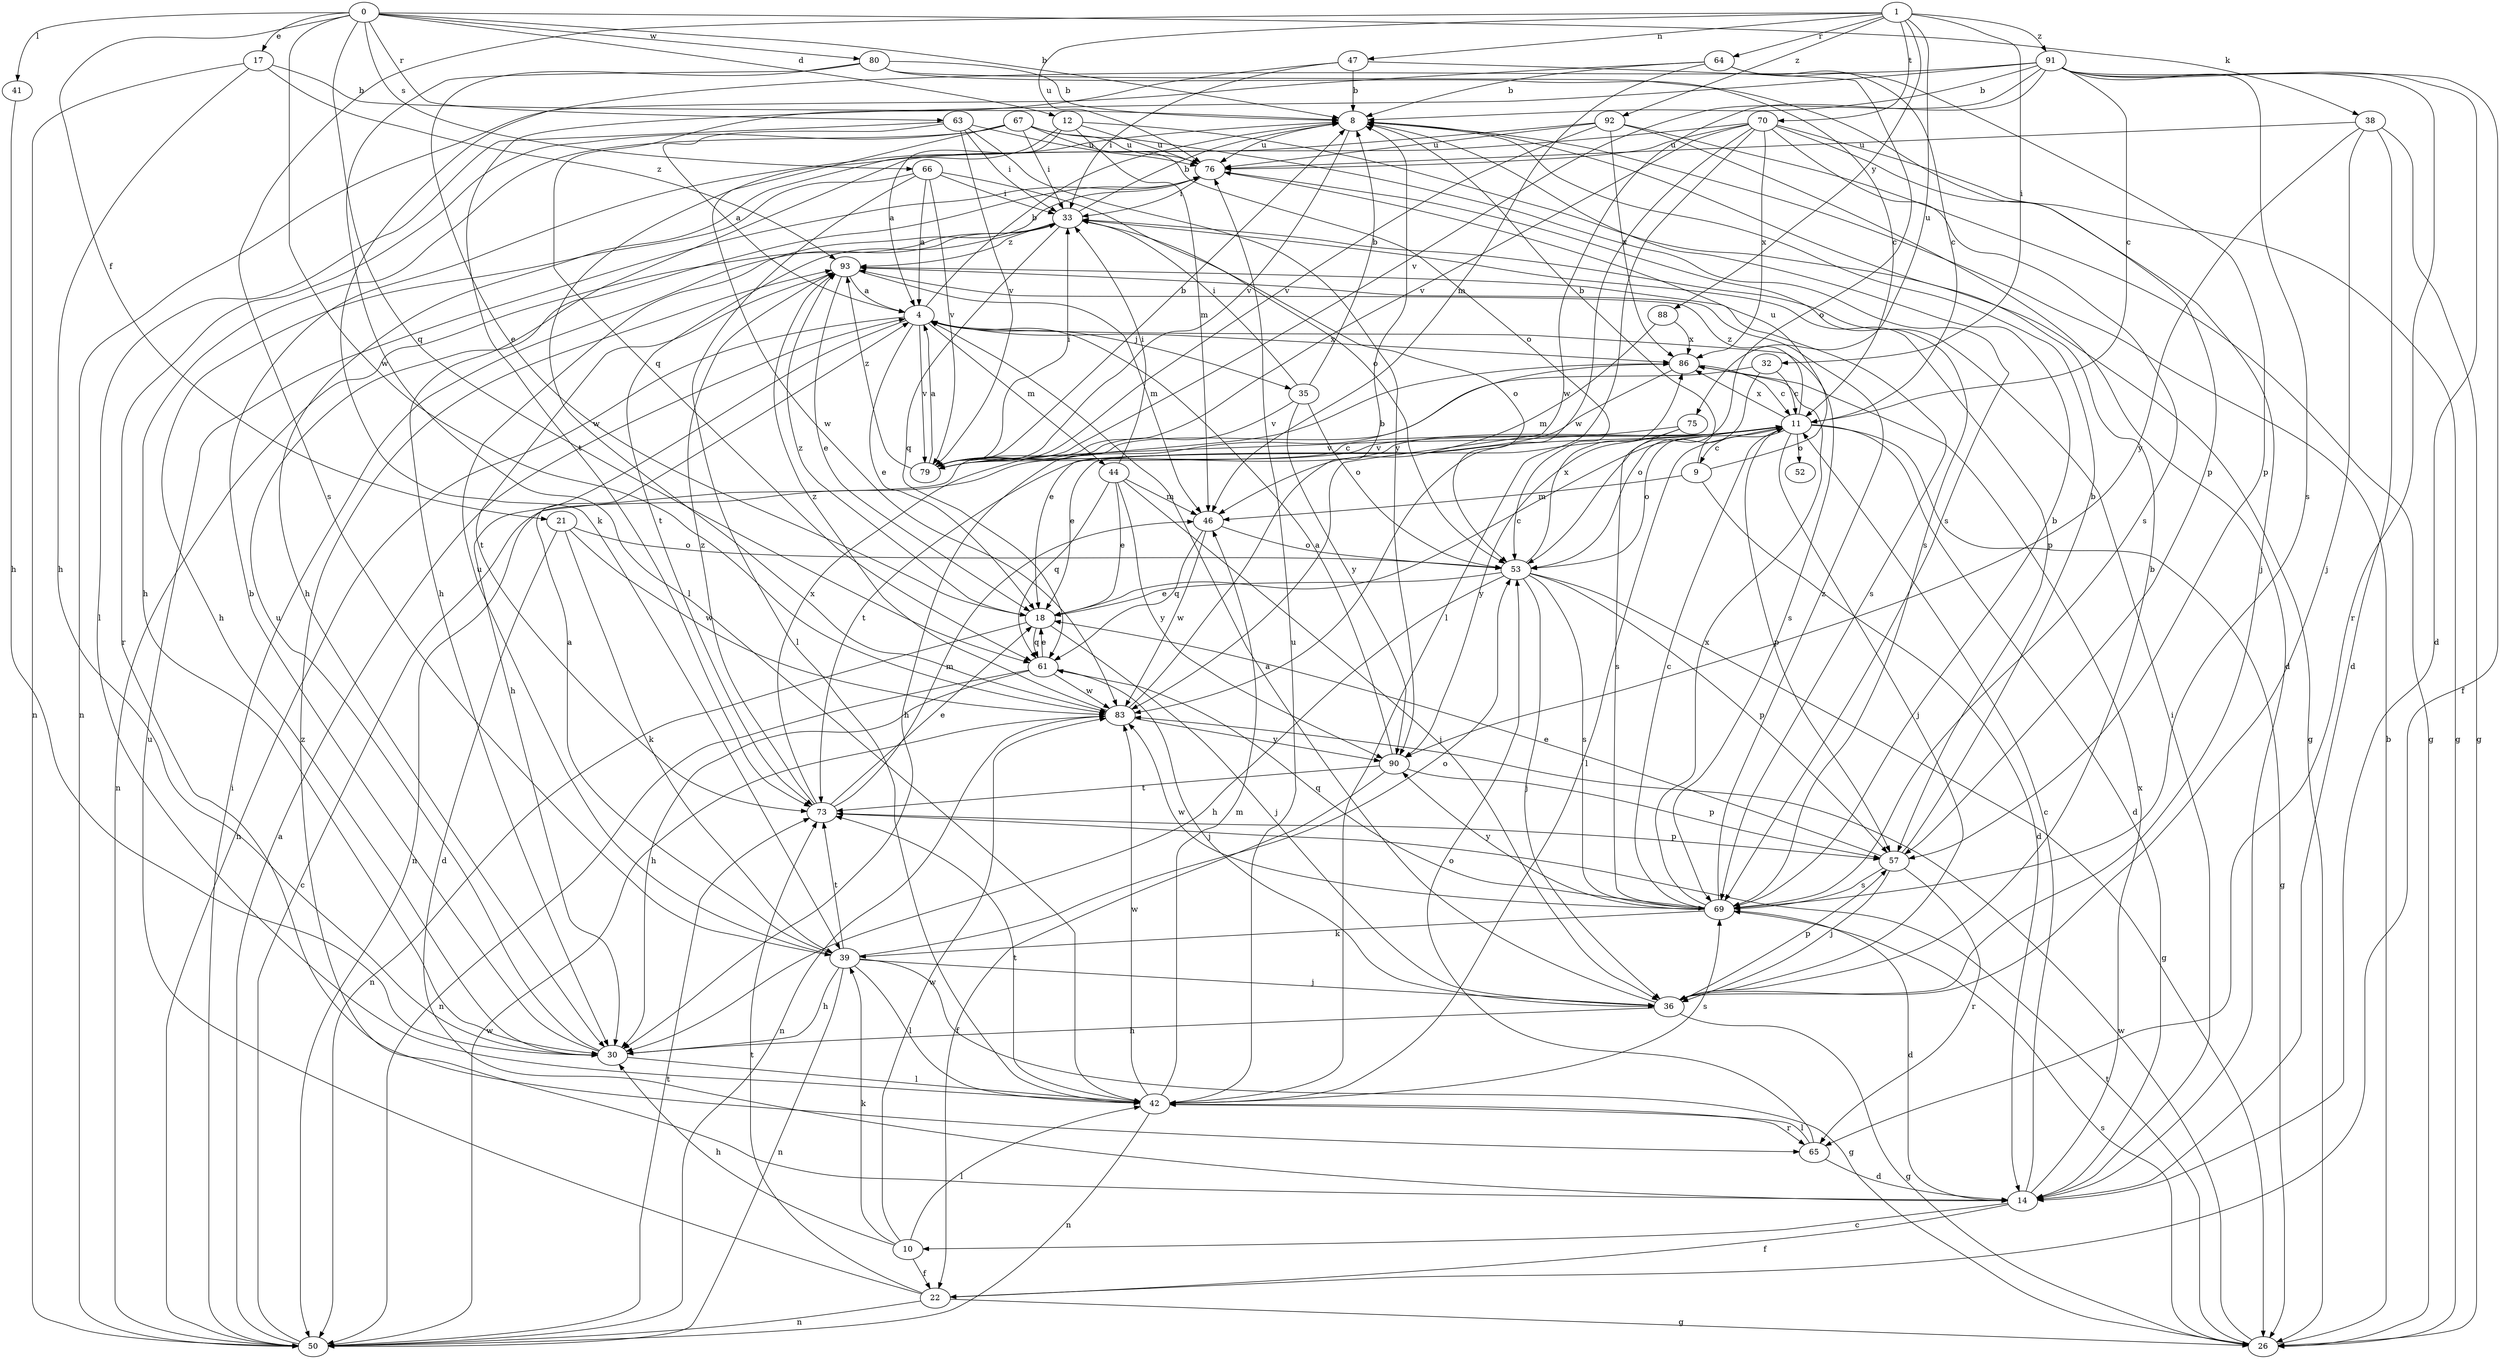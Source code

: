 strict digraph  {
0;
1;
4;
8;
9;
10;
11;
12;
14;
17;
18;
21;
22;
26;
30;
32;
33;
35;
36;
38;
39;
41;
42;
44;
46;
47;
50;
52;
53;
57;
61;
63;
64;
65;
66;
67;
69;
70;
73;
75;
76;
79;
80;
83;
86;
88;
90;
91;
92;
93;
0 -> 8  [label=b];
0 -> 12  [label=d];
0 -> 17  [label=e];
0 -> 21  [label=f];
0 -> 38  [label=k];
0 -> 41  [label=l];
0 -> 61  [label=q];
0 -> 63  [label=r];
0 -> 66  [label=s];
0 -> 80  [label=w];
0 -> 83  [label=w];
1 -> 32  [label=i];
1 -> 47  [label=n];
1 -> 64  [label=r];
1 -> 70  [label=t];
1 -> 75  [label=u];
1 -> 76  [label=u];
1 -> 88  [label=y];
1 -> 91  [label=z];
1 -> 92  [label=z];
1 -> 39  [label=s];
4 -> 8  [label=b];
4 -> 18  [label=e];
4 -> 30  [label=h];
4 -> 35  [label=j];
4 -> 44  [label=m];
4 -> 50  [label=n];
4 -> 69  [label=s];
4 -> 79  [label=v];
4 -> 86  [label=x];
8 -> 76  [label=u];
8 -> 79  [label=v];
9 -> 8  [label=b];
9 -> 14  [label=d];
9 -> 46  [label=m];
9 -> 76  [label=u];
10 -> 22  [label=f];
10 -> 30  [label=h];
10 -> 39  [label=k];
10 -> 42  [label=l];
10 -> 83  [label=w];
11 -> 9  [label=c];
11 -> 14  [label=d];
11 -> 18  [label=e];
11 -> 26  [label=g];
11 -> 36  [label=j];
11 -> 42  [label=l];
11 -> 52  [label=o];
11 -> 53  [label=o];
11 -> 57  [label=p];
11 -> 73  [label=t];
11 -> 79  [label=v];
11 -> 86  [label=x];
11 -> 93  [label=z];
12 -> 4  [label=a];
12 -> 26  [label=g];
12 -> 46  [label=m];
12 -> 76  [label=u];
12 -> 83  [label=w];
14 -> 10  [label=c];
14 -> 11  [label=c];
14 -> 22  [label=f];
14 -> 33  [label=i];
14 -> 86  [label=x];
14 -> 93  [label=z];
17 -> 8  [label=b];
17 -> 30  [label=h];
17 -> 50  [label=n];
17 -> 93  [label=z];
18 -> 11  [label=c];
18 -> 36  [label=j];
18 -> 50  [label=n];
18 -> 61  [label=q];
18 -> 93  [label=z];
21 -> 14  [label=d];
21 -> 39  [label=k];
21 -> 53  [label=o];
21 -> 83  [label=w];
22 -> 26  [label=g];
22 -> 50  [label=n];
22 -> 73  [label=t];
22 -> 76  [label=u];
26 -> 8  [label=b];
26 -> 69  [label=s];
26 -> 73  [label=t];
26 -> 83  [label=w];
30 -> 8  [label=b];
30 -> 42  [label=l];
30 -> 76  [label=u];
32 -> 11  [label=c];
32 -> 50  [label=n];
32 -> 53  [label=o];
33 -> 8  [label=b];
33 -> 50  [label=n];
33 -> 53  [label=o];
33 -> 57  [label=p];
33 -> 61  [label=q];
33 -> 73  [label=t];
33 -> 93  [label=z];
35 -> 8  [label=b];
35 -> 33  [label=i];
35 -> 53  [label=o];
35 -> 79  [label=v];
35 -> 90  [label=y];
36 -> 4  [label=a];
36 -> 8  [label=b];
36 -> 26  [label=g];
36 -> 30  [label=h];
36 -> 57  [label=p];
38 -> 14  [label=d];
38 -> 26  [label=g];
38 -> 36  [label=j];
38 -> 76  [label=u];
38 -> 90  [label=y];
39 -> 4  [label=a];
39 -> 26  [label=g];
39 -> 30  [label=h];
39 -> 36  [label=j];
39 -> 42  [label=l];
39 -> 50  [label=n];
39 -> 53  [label=o];
39 -> 73  [label=t];
39 -> 76  [label=u];
41 -> 30  [label=h];
42 -> 46  [label=m];
42 -> 50  [label=n];
42 -> 65  [label=r];
42 -> 69  [label=s];
42 -> 73  [label=t];
42 -> 76  [label=u];
42 -> 83  [label=w];
44 -> 18  [label=e];
44 -> 33  [label=i];
44 -> 36  [label=j];
44 -> 46  [label=m];
44 -> 61  [label=q];
44 -> 90  [label=y];
46 -> 53  [label=o];
46 -> 61  [label=q];
46 -> 83  [label=w];
47 -> 8  [label=b];
47 -> 33  [label=i];
47 -> 53  [label=o];
47 -> 61  [label=q];
50 -> 4  [label=a];
50 -> 11  [label=c];
50 -> 33  [label=i];
50 -> 73  [label=t];
50 -> 83  [label=w];
53 -> 18  [label=e];
53 -> 26  [label=g];
53 -> 30  [label=h];
53 -> 36  [label=j];
53 -> 57  [label=p];
53 -> 69  [label=s];
53 -> 86  [label=x];
57 -> 8  [label=b];
57 -> 18  [label=e];
57 -> 36  [label=j];
57 -> 65  [label=r];
57 -> 69  [label=s];
61 -> 18  [label=e];
61 -> 30  [label=h];
61 -> 36  [label=j];
61 -> 50  [label=n];
61 -> 83  [label=w];
63 -> 4  [label=a];
63 -> 33  [label=i];
63 -> 42  [label=l];
63 -> 76  [label=u];
63 -> 79  [label=v];
63 -> 90  [label=y];
64 -> 8  [label=b];
64 -> 11  [label=c];
64 -> 39  [label=k];
64 -> 46  [label=m];
64 -> 57  [label=p];
65 -> 14  [label=d];
65 -> 42  [label=l];
65 -> 53  [label=o];
66 -> 4  [label=a];
66 -> 30  [label=h];
66 -> 33  [label=i];
66 -> 42  [label=l];
66 -> 53  [label=o];
66 -> 79  [label=v];
67 -> 30  [label=h];
67 -> 33  [label=i];
67 -> 53  [label=o];
67 -> 65  [label=r];
67 -> 69  [label=s];
67 -> 76  [label=u];
67 -> 83  [label=w];
69 -> 8  [label=b];
69 -> 11  [label=c];
69 -> 14  [label=d];
69 -> 39  [label=k];
69 -> 61  [label=q];
69 -> 83  [label=w];
69 -> 86  [label=x];
69 -> 90  [label=y];
69 -> 93  [label=z];
70 -> 26  [label=g];
70 -> 30  [label=h];
70 -> 36  [label=j];
70 -> 42  [label=l];
70 -> 69  [label=s];
70 -> 76  [label=u];
70 -> 79  [label=v];
70 -> 83  [label=w];
70 -> 86  [label=x];
73 -> 18  [label=e];
73 -> 46  [label=m];
73 -> 57  [label=p];
73 -> 86  [label=x];
73 -> 93  [label=z];
75 -> 69  [label=s];
75 -> 79  [label=v];
75 -> 90  [label=y];
76 -> 33  [label=i];
76 -> 69  [label=s];
79 -> 4  [label=a];
79 -> 8  [label=b];
79 -> 11  [label=c];
79 -> 33  [label=i];
79 -> 93  [label=z];
80 -> 8  [label=b];
80 -> 11  [label=c];
80 -> 18  [label=e];
80 -> 42  [label=l];
80 -> 57  [label=p];
83 -> 8  [label=b];
83 -> 50  [label=n];
83 -> 90  [label=y];
83 -> 93  [label=z];
86 -> 11  [label=c];
86 -> 18  [label=e];
86 -> 30  [label=h];
88 -> 46  [label=m];
88 -> 86  [label=x];
90 -> 4  [label=a];
90 -> 22  [label=f];
90 -> 57  [label=p];
90 -> 73  [label=t];
91 -> 8  [label=b];
91 -> 11  [label=c];
91 -> 14  [label=d];
91 -> 22  [label=f];
91 -> 50  [label=n];
91 -> 65  [label=r];
91 -> 69  [label=s];
91 -> 73  [label=t];
91 -> 79  [label=v];
91 -> 83  [label=w];
92 -> 14  [label=d];
92 -> 26  [label=g];
92 -> 30  [label=h];
92 -> 76  [label=u];
92 -> 79  [label=v];
92 -> 86  [label=x];
93 -> 4  [label=a];
93 -> 18  [label=e];
93 -> 46  [label=m];
93 -> 69  [label=s];
93 -> 73  [label=t];
}
